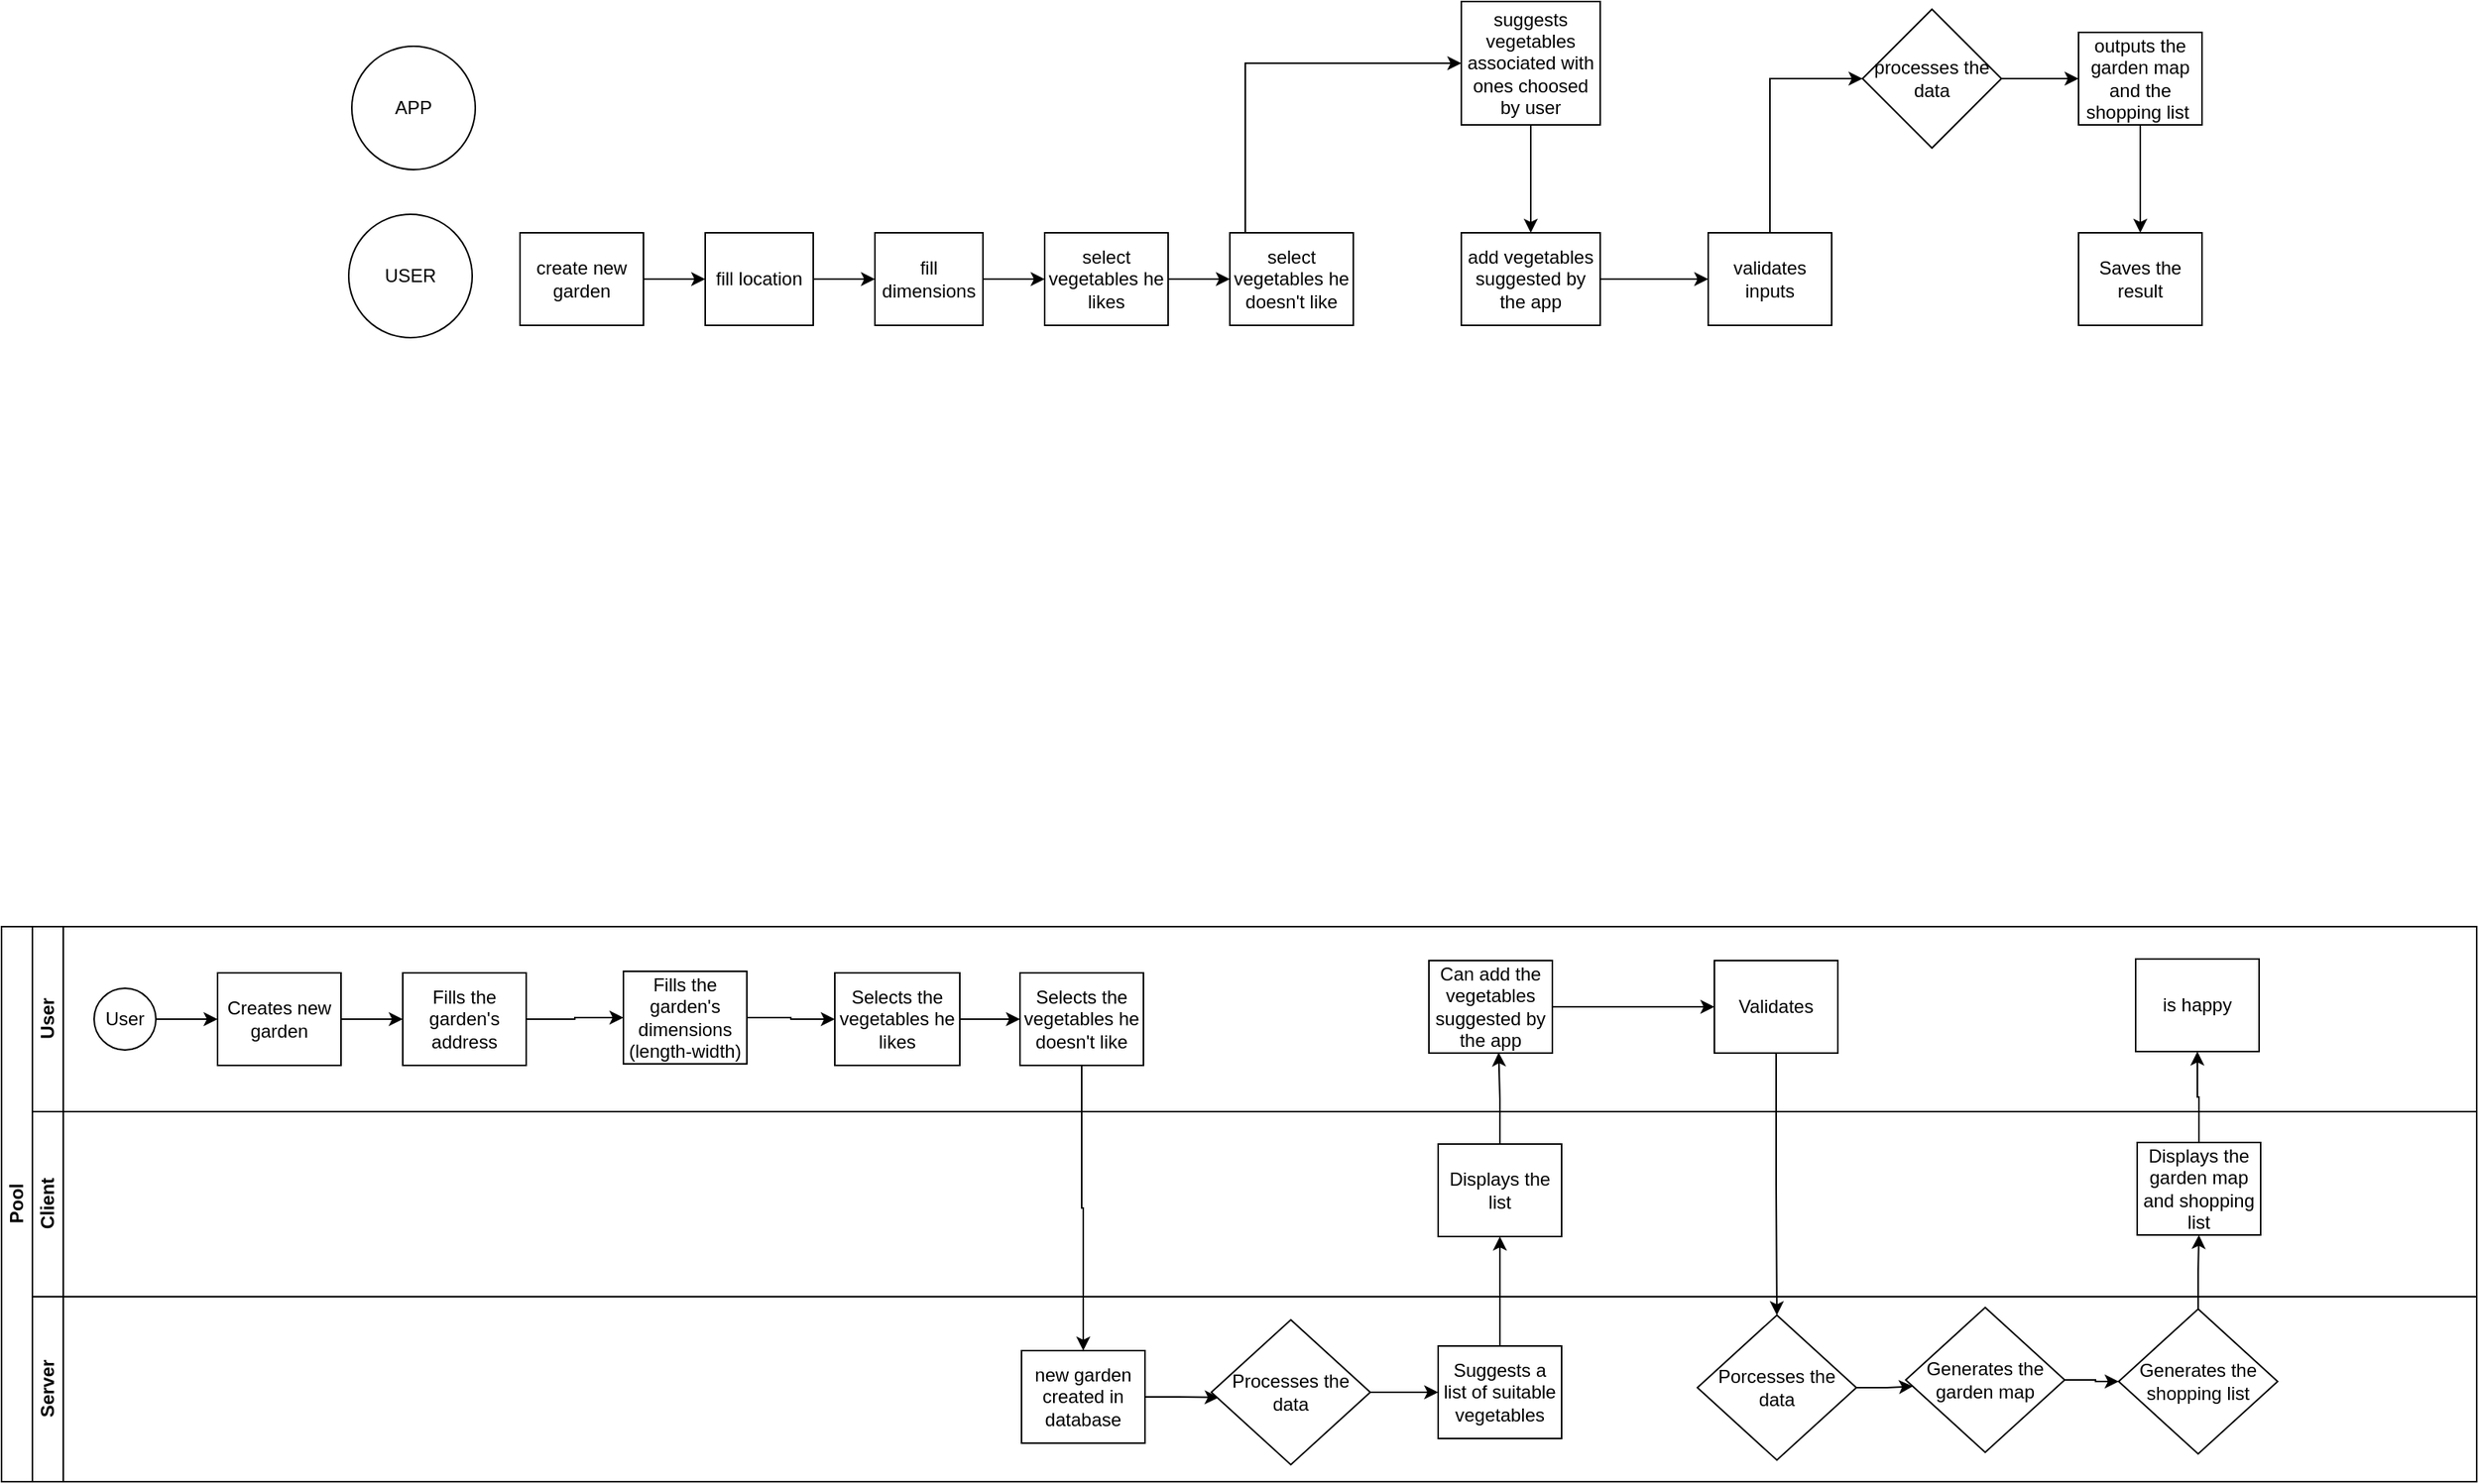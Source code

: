 <mxfile version="21.3.7" type="github">
  <diagram id="prtHgNgQTEPvFCAcTncT" name="Page-1">
    <mxGraphModel dx="1584" dy="1312" grid="0" gridSize="10" guides="0" tooltips="1" connect="1" arrows="1" fold="1" page="0" pageScale="1" pageWidth="827" pageHeight="1169" math="0" shadow="0">
      <root>
        <mxCell id="0" />
        <mxCell id="1" parent="0" />
        <mxCell id="dNxyNK7c78bLwvsdeMH5-19" value="Pool" style="swimlane;html=1;childLayout=stackLayout;resizeParent=1;resizeParentMax=0;horizontal=0;startSize=20;horizontalStack=0;" parent="1" vertex="1">
          <mxGeometry x="124" y="520" width="1604" height="360" as="geometry" />
        </mxCell>
        <mxCell id="dNxyNK7c78bLwvsdeMH5-20" value="User" style="swimlane;html=1;startSize=20;horizontal=0;" parent="dNxyNK7c78bLwvsdeMH5-19" vertex="1">
          <mxGeometry x="20" width="1584" height="120" as="geometry" />
        </mxCell>
        <mxCell id="dNxyNK7c78bLwvsdeMH5-25" value="" style="edgeStyle=orthogonalEdgeStyle;rounded=0;orthogonalLoop=1;jettySize=auto;html=1;" parent="dNxyNK7c78bLwvsdeMH5-20" source="dNxyNK7c78bLwvsdeMH5-23" target="dNxyNK7c78bLwvsdeMH5-24" edge="1">
          <mxGeometry relative="1" as="geometry" />
        </mxCell>
        <mxCell id="dNxyNK7c78bLwvsdeMH5-23" value="User" style="ellipse;whiteSpace=wrap;html=1;" parent="dNxyNK7c78bLwvsdeMH5-20" vertex="1">
          <mxGeometry x="40" y="40" width="40" height="40" as="geometry" />
        </mxCell>
        <mxCell id="nP0fV60kE_Xsv_RjXeuA-33" style="edgeStyle=orthogonalEdgeStyle;rounded=0;orthogonalLoop=1;jettySize=auto;html=1;entryX=0;entryY=0.5;entryDx=0;entryDy=0;" edge="1" parent="dNxyNK7c78bLwvsdeMH5-20" source="dNxyNK7c78bLwvsdeMH5-24" target="dNxyNK7c78bLwvsdeMH5-30">
          <mxGeometry relative="1" as="geometry" />
        </mxCell>
        <mxCell id="dNxyNK7c78bLwvsdeMH5-24" value="Creates new garden" style="rounded=0;whiteSpace=wrap;html=1;fontFamily=Helvetica;fontSize=12;fontColor=#000000;align=center;" parent="dNxyNK7c78bLwvsdeMH5-20" vertex="1">
          <mxGeometry x="120" y="30" width="80" height="60" as="geometry" />
        </mxCell>
        <mxCell id="nP0fV60kE_Xsv_RjXeuA-34" style="edgeStyle=orthogonalEdgeStyle;rounded=0;orthogonalLoop=1;jettySize=auto;html=1;" edge="1" parent="dNxyNK7c78bLwvsdeMH5-20" source="dNxyNK7c78bLwvsdeMH5-30" target="nP0fV60kE_Xsv_RjXeuA-28">
          <mxGeometry relative="1" as="geometry" />
        </mxCell>
        <mxCell id="dNxyNK7c78bLwvsdeMH5-30" value="Fills the garden&#39;s address" style="rounded=0;whiteSpace=wrap;html=1;fontFamily=Helvetica;fontSize=12;fontColor=#000000;align=center;" parent="dNxyNK7c78bLwvsdeMH5-20" vertex="1">
          <mxGeometry x="240" y="30" width="80" height="60" as="geometry" />
        </mxCell>
        <mxCell id="nP0fV60kE_Xsv_RjXeuA-35" style="edgeStyle=orthogonalEdgeStyle;rounded=0;orthogonalLoop=1;jettySize=auto;html=1;entryX=0;entryY=0.5;entryDx=0;entryDy=0;" edge="1" parent="dNxyNK7c78bLwvsdeMH5-20" source="nP0fV60kE_Xsv_RjXeuA-28" target="nP0fV60kE_Xsv_RjXeuA-30">
          <mxGeometry relative="1" as="geometry" />
        </mxCell>
        <mxCell id="nP0fV60kE_Xsv_RjXeuA-28" value="Fills the garden&#39;s dimensions (length-width)" style="rounded=0;whiteSpace=wrap;html=1;fontFamily=Helvetica;fontSize=12;fontColor=#000000;align=center;" vertex="1" parent="dNxyNK7c78bLwvsdeMH5-20">
          <mxGeometry x="383" y="29" width="80" height="60" as="geometry" />
        </mxCell>
        <mxCell id="nP0fV60kE_Xsv_RjXeuA-37" style="edgeStyle=orthogonalEdgeStyle;rounded=0;orthogonalLoop=1;jettySize=auto;html=1;entryX=0;entryY=0.5;entryDx=0;entryDy=0;" edge="1" parent="dNxyNK7c78bLwvsdeMH5-20" source="nP0fV60kE_Xsv_RjXeuA-30" target="nP0fV60kE_Xsv_RjXeuA-31">
          <mxGeometry relative="1" as="geometry" />
        </mxCell>
        <mxCell id="nP0fV60kE_Xsv_RjXeuA-30" value="Selects the vegetables he likes" style="rounded=0;whiteSpace=wrap;html=1;fontFamily=Helvetica;fontSize=12;fontColor=#000000;align=center;" vertex="1" parent="dNxyNK7c78bLwvsdeMH5-20">
          <mxGeometry x="520" y="30" width="81" height="60" as="geometry" />
        </mxCell>
        <mxCell id="nP0fV60kE_Xsv_RjXeuA-31" value="Selects the vegetables he doesn&#39;t like" style="rounded=0;whiteSpace=wrap;html=1;fontFamily=Helvetica;fontSize=12;fontColor=#000000;align=center;" vertex="1" parent="dNxyNK7c78bLwvsdeMH5-20">
          <mxGeometry x="640" y="30" width="80" height="60" as="geometry" />
        </mxCell>
        <mxCell id="nP0fV60kE_Xsv_RjXeuA-48" style="edgeStyle=orthogonalEdgeStyle;rounded=0;orthogonalLoop=1;jettySize=auto;html=1;entryX=0;entryY=0.5;entryDx=0;entryDy=0;" edge="1" parent="dNxyNK7c78bLwvsdeMH5-20" source="nP0fV60kE_Xsv_RjXeuA-32" target="nP0fV60kE_Xsv_RjXeuA-46">
          <mxGeometry relative="1" as="geometry" />
        </mxCell>
        <mxCell id="nP0fV60kE_Xsv_RjXeuA-32" value="Can add the vegetables suggested by the app" style="rounded=0;whiteSpace=wrap;html=1;fontFamily=Helvetica;fontSize=12;fontColor=#000000;align=center;" vertex="1" parent="dNxyNK7c78bLwvsdeMH5-20">
          <mxGeometry x="905" y="22" width="80" height="60" as="geometry" />
        </mxCell>
        <mxCell id="nP0fV60kE_Xsv_RjXeuA-46" value="Validates" style="rounded=0;whiteSpace=wrap;html=1;fontFamily=Helvetica;fontSize=12;fontColor=#000000;align=center;" vertex="1" parent="dNxyNK7c78bLwvsdeMH5-20">
          <mxGeometry x="1090" y="22" width="80" height="60" as="geometry" />
        </mxCell>
        <mxCell id="nP0fV60kE_Xsv_RjXeuA-59" value="is happy" style="rounded=0;whiteSpace=wrap;html=1;fontFamily=Helvetica;fontSize=12;fontColor=#000000;align=center;" vertex="1" parent="dNxyNK7c78bLwvsdeMH5-20">
          <mxGeometry x="1363" y="21" width="80" height="60" as="geometry" />
        </mxCell>
        <mxCell id="dNxyNK7c78bLwvsdeMH5-21" value="Client" style="swimlane;html=1;startSize=20;horizontal=0;" parent="dNxyNK7c78bLwvsdeMH5-19" vertex="1">
          <mxGeometry x="20" y="120" width="1584" height="120" as="geometry" />
        </mxCell>
        <mxCell id="nP0fV60kE_Xsv_RjXeuA-42" value="Displays the list" style="rounded=0;whiteSpace=wrap;html=1;fontFamily=Helvetica;fontSize=12;fontColor=#000000;align=center;" vertex="1" parent="dNxyNK7c78bLwvsdeMH5-21">
          <mxGeometry x="911" y="21" width="80" height="60" as="geometry" />
        </mxCell>
        <mxCell id="nP0fV60kE_Xsv_RjXeuA-55" value="Displays the garden map and shopping list" style="rounded=0;whiteSpace=wrap;html=1;fontFamily=Helvetica;fontSize=12;fontColor=#000000;align=center;" vertex="1" parent="dNxyNK7c78bLwvsdeMH5-21">
          <mxGeometry x="1364" y="20" width="80" height="60" as="geometry" />
        </mxCell>
        <mxCell id="dNxyNK7c78bLwvsdeMH5-22" value="Server" style="swimlane;html=1;startSize=20;horizontal=0;" parent="dNxyNK7c78bLwvsdeMH5-19" vertex="1">
          <mxGeometry x="20" y="240" width="1584" height="120" as="geometry" />
        </mxCell>
        <mxCell id="nP0fV60kE_Xsv_RjXeuA-40" style="edgeStyle=orthogonalEdgeStyle;rounded=0;orthogonalLoop=1;jettySize=auto;html=1;entryX=0.046;entryY=0.536;entryDx=0;entryDy=0;entryPerimeter=0;" edge="1" parent="dNxyNK7c78bLwvsdeMH5-22" source="dNxyNK7c78bLwvsdeMH5-34" target="nP0fV60kE_Xsv_RjXeuA-38">
          <mxGeometry relative="1" as="geometry" />
        </mxCell>
        <mxCell id="dNxyNK7c78bLwvsdeMH5-34" value="new garden created in database" style="rounded=0;whiteSpace=wrap;html=1;fontFamily=Helvetica;fontSize=12;fontColor=#000000;align=center;" parent="dNxyNK7c78bLwvsdeMH5-22" vertex="1">
          <mxGeometry x="641" y="35" width="80" height="60" as="geometry" />
        </mxCell>
        <mxCell id="nP0fV60kE_Xsv_RjXeuA-41" style="edgeStyle=orthogonalEdgeStyle;rounded=0;orthogonalLoop=1;jettySize=auto;html=1;entryX=0;entryY=0.5;entryDx=0;entryDy=0;" edge="1" parent="dNxyNK7c78bLwvsdeMH5-22" source="nP0fV60kE_Xsv_RjXeuA-38" target="nP0fV60kE_Xsv_RjXeuA-39">
          <mxGeometry relative="1" as="geometry" />
        </mxCell>
        <mxCell id="nP0fV60kE_Xsv_RjXeuA-38" value="Processes the data" style="rhombus;whiteSpace=wrap;html=1;" vertex="1" parent="dNxyNK7c78bLwvsdeMH5-22">
          <mxGeometry x="764" y="15" width="103" height="94" as="geometry" />
        </mxCell>
        <mxCell id="nP0fV60kE_Xsv_RjXeuA-39" value="Suggests a list of suitable vegetables" style="rounded=0;whiteSpace=wrap;html=1;fontFamily=Helvetica;fontSize=12;fontColor=#000000;align=center;" vertex="1" parent="dNxyNK7c78bLwvsdeMH5-22">
          <mxGeometry x="911" y="32" width="80" height="60" as="geometry" />
        </mxCell>
        <mxCell id="nP0fV60kE_Xsv_RjXeuA-53" style="edgeStyle=orthogonalEdgeStyle;rounded=0;orthogonalLoop=1;jettySize=auto;html=1;entryX=0.045;entryY=0.544;entryDx=0;entryDy=0;entryPerimeter=0;" edge="1" parent="dNxyNK7c78bLwvsdeMH5-22" source="nP0fV60kE_Xsv_RjXeuA-49" target="nP0fV60kE_Xsv_RjXeuA-51">
          <mxGeometry relative="1" as="geometry" />
        </mxCell>
        <mxCell id="nP0fV60kE_Xsv_RjXeuA-49" value="Porcesses the data" style="rhombus;whiteSpace=wrap;html=1;" vertex="1" parent="dNxyNK7c78bLwvsdeMH5-22">
          <mxGeometry x="1079" y="12" width="103" height="94" as="geometry" />
        </mxCell>
        <mxCell id="nP0fV60kE_Xsv_RjXeuA-54" style="edgeStyle=orthogonalEdgeStyle;rounded=0;orthogonalLoop=1;jettySize=auto;html=1;entryX=0;entryY=0.5;entryDx=0;entryDy=0;" edge="1" parent="dNxyNK7c78bLwvsdeMH5-22" source="nP0fV60kE_Xsv_RjXeuA-51" target="nP0fV60kE_Xsv_RjXeuA-52">
          <mxGeometry relative="1" as="geometry" />
        </mxCell>
        <mxCell id="nP0fV60kE_Xsv_RjXeuA-51" value="Generates the garden map" style="rhombus;whiteSpace=wrap;html=1;" vertex="1" parent="dNxyNK7c78bLwvsdeMH5-22">
          <mxGeometry x="1214" y="7" width="103" height="94" as="geometry" />
        </mxCell>
        <mxCell id="nP0fV60kE_Xsv_RjXeuA-52" value="Generates the shopping list" style="rhombus;whiteSpace=wrap;html=1;" vertex="1" parent="dNxyNK7c78bLwvsdeMH5-22">
          <mxGeometry x="1352" y="8" width="103" height="94" as="geometry" />
        </mxCell>
        <mxCell id="nP0fV60kE_Xsv_RjXeuA-36" style="edgeStyle=orthogonalEdgeStyle;rounded=0;orthogonalLoop=1;jettySize=auto;html=1;exitX=0.5;exitY=1;exitDx=0;exitDy=0;" edge="1" parent="dNxyNK7c78bLwvsdeMH5-19" source="nP0fV60kE_Xsv_RjXeuA-31" target="dNxyNK7c78bLwvsdeMH5-34">
          <mxGeometry relative="1" as="geometry" />
        </mxCell>
        <mxCell id="nP0fV60kE_Xsv_RjXeuA-43" style="edgeStyle=orthogonalEdgeStyle;rounded=0;orthogonalLoop=1;jettySize=auto;html=1;entryX=0.5;entryY=1;entryDx=0;entryDy=0;" edge="1" parent="dNxyNK7c78bLwvsdeMH5-19" source="nP0fV60kE_Xsv_RjXeuA-39" target="nP0fV60kE_Xsv_RjXeuA-42">
          <mxGeometry relative="1" as="geometry" />
        </mxCell>
        <mxCell id="nP0fV60kE_Xsv_RjXeuA-44" style="edgeStyle=orthogonalEdgeStyle;rounded=0;orthogonalLoop=1;jettySize=auto;html=1;entryX=0.565;entryY=0.993;entryDx=0;entryDy=0;entryPerimeter=0;" edge="1" parent="dNxyNK7c78bLwvsdeMH5-19" source="nP0fV60kE_Xsv_RjXeuA-42" target="nP0fV60kE_Xsv_RjXeuA-32">
          <mxGeometry relative="1" as="geometry" />
        </mxCell>
        <mxCell id="nP0fV60kE_Xsv_RjXeuA-50" style="edgeStyle=orthogonalEdgeStyle;rounded=0;orthogonalLoop=1;jettySize=auto;html=1;entryX=0.5;entryY=0;entryDx=0;entryDy=0;" edge="1" parent="dNxyNK7c78bLwvsdeMH5-19" source="nP0fV60kE_Xsv_RjXeuA-46" target="nP0fV60kE_Xsv_RjXeuA-49">
          <mxGeometry relative="1" as="geometry" />
        </mxCell>
        <mxCell id="nP0fV60kE_Xsv_RjXeuA-58" style="edgeStyle=orthogonalEdgeStyle;rounded=0;orthogonalLoop=1;jettySize=auto;html=1;entryX=0.5;entryY=1;entryDx=0;entryDy=0;" edge="1" parent="dNxyNK7c78bLwvsdeMH5-19" source="nP0fV60kE_Xsv_RjXeuA-52" target="nP0fV60kE_Xsv_RjXeuA-55">
          <mxGeometry relative="1" as="geometry" />
        </mxCell>
        <mxCell id="nP0fV60kE_Xsv_RjXeuA-60" style="edgeStyle=orthogonalEdgeStyle;rounded=0;orthogonalLoop=1;jettySize=auto;html=1;entryX=0.5;entryY=1;entryDx=0;entryDy=0;" edge="1" parent="dNxyNK7c78bLwvsdeMH5-19" source="nP0fV60kE_Xsv_RjXeuA-55" target="nP0fV60kE_Xsv_RjXeuA-59">
          <mxGeometry relative="1" as="geometry" />
        </mxCell>
        <mxCell id="nP0fV60kE_Xsv_RjXeuA-3" value="" style="edgeStyle=orthogonalEdgeStyle;rounded=0;orthogonalLoop=1;jettySize=auto;html=1;" edge="1" parent="1" source="nP0fV60kE_Xsv_RjXeuA-1" target="nP0fV60kE_Xsv_RjXeuA-2">
          <mxGeometry relative="1" as="geometry" />
        </mxCell>
        <mxCell id="nP0fV60kE_Xsv_RjXeuA-1" value="create new garden" style="rounded=0;whiteSpace=wrap;html=1;" vertex="1" parent="1">
          <mxGeometry x="460" y="70" width="80" height="60" as="geometry" />
        </mxCell>
        <mxCell id="nP0fV60kE_Xsv_RjXeuA-5" value="" style="edgeStyle=orthogonalEdgeStyle;rounded=0;orthogonalLoop=1;jettySize=auto;html=1;" edge="1" parent="1" source="nP0fV60kE_Xsv_RjXeuA-2" target="nP0fV60kE_Xsv_RjXeuA-4">
          <mxGeometry relative="1" as="geometry" />
        </mxCell>
        <mxCell id="nP0fV60kE_Xsv_RjXeuA-2" value="fill location" style="rounded=0;whiteSpace=wrap;html=1;" vertex="1" parent="1">
          <mxGeometry x="580" y="70" width="70" height="60" as="geometry" />
        </mxCell>
        <mxCell id="nP0fV60kE_Xsv_RjXeuA-7" value="" style="edgeStyle=orthogonalEdgeStyle;rounded=0;orthogonalLoop=1;jettySize=auto;html=1;" edge="1" parent="1" source="nP0fV60kE_Xsv_RjXeuA-4" target="nP0fV60kE_Xsv_RjXeuA-6">
          <mxGeometry relative="1" as="geometry" />
        </mxCell>
        <mxCell id="nP0fV60kE_Xsv_RjXeuA-4" value="fill dimensions" style="rounded=0;whiteSpace=wrap;html=1;" vertex="1" parent="1">
          <mxGeometry x="690" y="70" width="70" height="60" as="geometry" />
        </mxCell>
        <mxCell id="nP0fV60kE_Xsv_RjXeuA-9" value="" style="edgeStyle=orthogonalEdgeStyle;rounded=0;orthogonalLoop=1;jettySize=auto;html=1;" edge="1" parent="1" source="nP0fV60kE_Xsv_RjXeuA-6" target="nP0fV60kE_Xsv_RjXeuA-8">
          <mxGeometry relative="1" as="geometry" />
        </mxCell>
        <mxCell id="nP0fV60kE_Xsv_RjXeuA-6" value="select vegetables he likes" style="rounded=0;whiteSpace=wrap;html=1;" vertex="1" parent="1">
          <mxGeometry x="800" y="70" width="80" height="60" as="geometry" />
        </mxCell>
        <mxCell id="nP0fV60kE_Xsv_RjXeuA-18" style="edgeStyle=orthogonalEdgeStyle;rounded=0;orthogonalLoop=1;jettySize=auto;html=1;entryX=0;entryY=0.5;entryDx=0;entryDy=0;" edge="1" parent="1" source="nP0fV60kE_Xsv_RjXeuA-8" target="nP0fV60kE_Xsv_RjXeuA-12">
          <mxGeometry relative="1" as="geometry">
            <Array as="points">
              <mxPoint x="930" y="-40" />
            </Array>
          </mxGeometry>
        </mxCell>
        <mxCell id="nP0fV60kE_Xsv_RjXeuA-8" value="select vegetables he doesn&#39;t like" style="rounded=0;whiteSpace=wrap;html=1;" vertex="1" parent="1">
          <mxGeometry x="920" y="70" width="80" height="60" as="geometry" />
        </mxCell>
        <mxCell id="nP0fV60kE_Xsv_RjXeuA-20" value="" style="edgeStyle=orthogonalEdgeStyle;rounded=0;orthogonalLoop=1;jettySize=auto;html=1;" edge="1" parent="1" source="nP0fV60kE_Xsv_RjXeuA-10" target="nP0fV60kE_Xsv_RjXeuA-19">
          <mxGeometry relative="1" as="geometry" />
        </mxCell>
        <mxCell id="nP0fV60kE_Xsv_RjXeuA-10" value="add vegetables suggested by the app" style="rounded=0;whiteSpace=wrap;html=1;" vertex="1" parent="1">
          <mxGeometry x="1070" y="70" width="90" height="60" as="geometry" />
        </mxCell>
        <mxCell id="nP0fV60kE_Xsv_RjXeuA-17" style="edgeStyle=orthogonalEdgeStyle;rounded=0;orthogonalLoop=1;jettySize=auto;html=1;entryX=0.5;entryY=0;entryDx=0;entryDy=0;" edge="1" parent="1" source="nP0fV60kE_Xsv_RjXeuA-12" target="nP0fV60kE_Xsv_RjXeuA-10">
          <mxGeometry relative="1" as="geometry" />
        </mxCell>
        <mxCell id="nP0fV60kE_Xsv_RjXeuA-12" value="suggests vegetables associated with ones choosed by user" style="rounded=0;whiteSpace=wrap;html=1;" vertex="1" parent="1">
          <mxGeometry x="1070" y="-80" width="90" height="80" as="geometry" />
        </mxCell>
        <mxCell id="nP0fV60kE_Xsv_RjXeuA-14" value="USER" style="ellipse;whiteSpace=wrap;html=1;aspect=fixed;" vertex="1" parent="1">
          <mxGeometry x="349" y="58" width="80" height="80" as="geometry" />
        </mxCell>
        <mxCell id="nP0fV60kE_Xsv_RjXeuA-15" value="APP" style="ellipse;whiteSpace=wrap;html=1;aspect=fixed;" vertex="1" parent="1">
          <mxGeometry x="351" y="-51" width="80" height="80" as="geometry" />
        </mxCell>
        <mxCell id="nP0fV60kE_Xsv_RjXeuA-22" style="edgeStyle=orthogonalEdgeStyle;rounded=0;orthogonalLoop=1;jettySize=auto;html=1;entryX=0;entryY=0.5;entryDx=0;entryDy=0;" edge="1" parent="1" source="nP0fV60kE_Xsv_RjXeuA-19" target="nP0fV60kE_Xsv_RjXeuA-25">
          <mxGeometry relative="1" as="geometry">
            <Array as="points">
              <mxPoint x="1270" y="-30" />
            </Array>
          </mxGeometry>
        </mxCell>
        <mxCell id="nP0fV60kE_Xsv_RjXeuA-19" value="validates inputs" style="rounded=0;whiteSpace=wrap;html=1;" vertex="1" parent="1">
          <mxGeometry x="1230" y="70" width="80" height="60" as="geometry" />
        </mxCell>
        <mxCell id="nP0fV60kE_Xsv_RjXeuA-24" style="edgeStyle=orthogonalEdgeStyle;rounded=0;orthogonalLoop=1;jettySize=auto;html=1;entryX=0.5;entryY=0;entryDx=0;entryDy=0;" edge="1" parent="1" source="nP0fV60kE_Xsv_RjXeuA-21" target="nP0fV60kE_Xsv_RjXeuA-23">
          <mxGeometry relative="1" as="geometry" />
        </mxCell>
        <mxCell id="nP0fV60kE_Xsv_RjXeuA-21" value="outputs the garden map and the shopping list&amp;nbsp;" style="rounded=0;whiteSpace=wrap;html=1;" vertex="1" parent="1">
          <mxGeometry x="1470" y="-60" width="80" height="60" as="geometry" />
        </mxCell>
        <mxCell id="nP0fV60kE_Xsv_RjXeuA-23" value="Saves the result" style="rounded=0;whiteSpace=wrap;html=1;" vertex="1" parent="1">
          <mxGeometry x="1470" y="70" width="80" height="60" as="geometry" />
        </mxCell>
        <mxCell id="nP0fV60kE_Xsv_RjXeuA-26" style="edgeStyle=orthogonalEdgeStyle;rounded=0;orthogonalLoop=1;jettySize=auto;html=1;entryX=0;entryY=0.5;entryDx=0;entryDy=0;" edge="1" parent="1" source="nP0fV60kE_Xsv_RjXeuA-25" target="nP0fV60kE_Xsv_RjXeuA-21">
          <mxGeometry relative="1" as="geometry" />
        </mxCell>
        <mxCell id="nP0fV60kE_Xsv_RjXeuA-25" value="processes the data" style="rhombus;whiteSpace=wrap;html=1;" vertex="1" parent="1">
          <mxGeometry x="1330" y="-75" width="90" height="90" as="geometry" />
        </mxCell>
      </root>
    </mxGraphModel>
  </diagram>
</mxfile>
